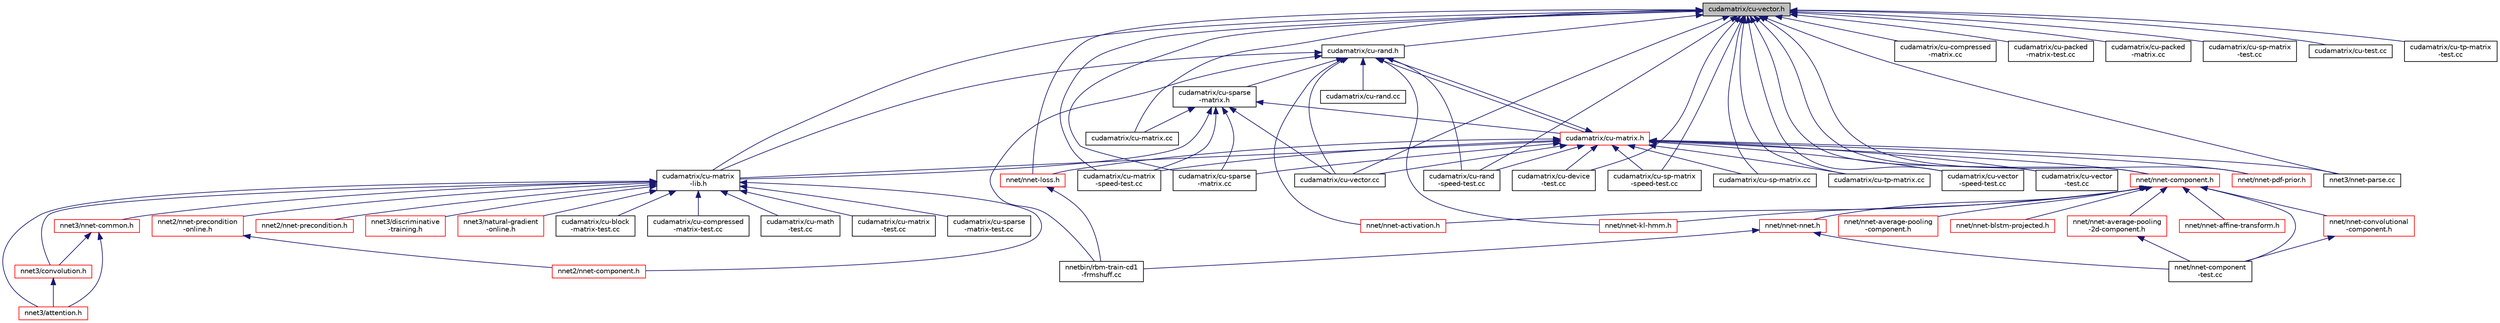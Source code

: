 digraph "cudamatrix/cu-vector.h"
{
  edge [fontname="Helvetica",fontsize="10",labelfontname="Helvetica",labelfontsize="10"];
  node [fontname="Helvetica",fontsize="10",shape=record];
  Node38 [label="cudamatrix/cu-vector.h",height=0.2,width=0.4,color="black", fillcolor="grey75", style="filled", fontcolor="black"];
  Node38 -> Node39 [dir="back",color="midnightblue",fontsize="10",style="solid",fontname="Helvetica"];
  Node39 [label="cudamatrix/cu-matrix\l-lib.h",height=0.2,width=0.4,color="black", fillcolor="white", style="filled",URL="$cu-matrix-lib_8h.html"];
  Node39 -> Node40 [dir="back",color="midnightblue",fontsize="10",style="solid",fontname="Helvetica"];
  Node40 [label="cudamatrix/cu-block\l-matrix-test.cc",height=0.2,width=0.4,color="black", fillcolor="white", style="filled",URL="$cu-block-matrix-test_8cc.html"];
  Node39 -> Node41 [dir="back",color="midnightblue",fontsize="10",style="solid",fontname="Helvetica"];
  Node41 [label="cudamatrix/cu-compressed\l-matrix-test.cc",height=0.2,width=0.4,color="black", fillcolor="white", style="filled",URL="$cu-compressed-matrix-test_8cc.html"];
  Node39 -> Node42 [dir="back",color="midnightblue",fontsize="10",style="solid",fontname="Helvetica"];
  Node42 [label="cudamatrix/cu-math\l-test.cc",height=0.2,width=0.4,color="black", fillcolor="white", style="filled",URL="$cu-math-test_8cc.html"];
  Node39 -> Node43 [dir="back",color="midnightblue",fontsize="10",style="solid",fontname="Helvetica"];
  Node43 [label="cudamatrix/cu-matrix\l-test.cc",height=0.2,width=0.4,color="black", fillcolor="white", style="filled",URL="$cu-matrix-test_8cc.html"];
  Node39 -> Node44 [dir="back",color="midnightblue",fontsize="10",style="solid",fontname="Helvetica"];
  Node44 [label="cudamatrix/cu-sparse\l-matrix-test.cc",height=0.2,width=0.4,color="black", fillcolor="white", style="filled",URL="$cu-sparse-matrix-test_8cc.html"];
  Node39 -> Node45 [dir="back",color="midnightblue",fontsize="10",style="solid",fontname="Helvetica"];
  Node45 [label="nnet3/nnet-common.h",height=0.2,width=0.4,color="red", fillcolor="white", style="filled",URL="$nnet-common_8h.html"];
  Node45 -> Node169 [dir="back",color="midnightblue",fontsize="10",style="solid",fontname="Helvetica"];
  Node169 [label="nnet3/attention.h",height=0.2,width=0.4,color="red", fillcolor="white", style="filled",URL="$attention_8h.html",tooltip="This file contains the lower-level interface for self-attention. "];
  Node45 -> Node172 [dir="back",color="midnightblue",fontsize="10",style="solid",fontname="Helvetica"];
  Node172 [label="nnet3/convolution.h",height=0.2,width=0.4,color="red", fillcolor="white", style="filled",URL="$convolution_8h.html",tooltip="This file contains some fairly low-level utilities for implementing convolutional neural networks and..."];
  Node172 -> Node169 [dir="back",color="midnightblue",fontsize="10",style="solid",fontname="Helvetica"];
  Node39 -> Node176 [dir="back",color="midnightblue",fontsize="10",style="solid",fontname="Helvetica"];
  Node176 [label="nnet2/nnet-component.h",height=0.2,width=0.4,color="red", fillcolor="white", style="filled",URL="$_2nnet-component_8h.html"];
  Node39 -> Node280 [dir="back",color="midnightblue",fontsize="10",style="solid",fontname="Helvetica"];
  Node280 [label="nnet2/nnet-precondition\l-online.h",height=0.2,width=0.4,color="red", fillcolor="white", style="filled",URL="$nnet-precondition-online_8h.html"];
  Node280 -> Node176 [dir="back",color="midnightblue",fontsize="10",style="solid",fontname="Helvetica"];
  Node39 -> Node283 [dir="back",color="midnightblue",fontsize="10",style="solid",fontname="Helvetica"];
  Node283 [label="nnet2/nnet-precondition.h",height=0.2,width=0.4,color="red", fillcolor="white", style="filled",URL="$nnet-precondition_8h.html"];
  Node39 -> Node169 [dir="back",color="midnightblue",fontsize="10",style="solid",fontname="Helvetica"];
  Node39 -> Node172 [dir="back",color="midnightblue",fontsize="10",style="solid",fontname="Helvetica"];
  Node39 -> Node286 [dir="back",color="midnightblue",fontsize="10",style="solid",fontname="Helvetica"];
  Node286 [label="nnet3/discriminative\l-training.h",height=0.2,width=0.4,color="red", fillcolor="white", style="filled",URL="$discriminative-training_8h.html"];
  Node39 -> Node288 [dir="back",color="midnightblue",fontsize="10",style="solid",fontname="Helvetica"];
  Node288 [label="nnet3/natural-gradient\l-online.h",height=0.2,width=0.4,color="red", fillcolor="white", style="filled",URL="$natural-gradient-online_8h.html"];
  Node38 -> Node291 [dir="back",color="midnightblue",fontsize="10",style="solid",fontname="Helvetica"];
  Node291 [label="cudamatrix/cu-rand.h",height=0.2,width=0.4,color="black", fillcolor="white", style="filled",URL="$cu-rand_8h.html"];
  Node291 -> Node292 [dir="back",color="midnightblue",fontsize="10",style="solid",fontname="Helvetica"];
  Node292 [label="cudamatrix/cu-matrix.h",height=0.2,width=0.4,color="red", fillcolor="white", style="filled",URL="$cu-matrix_8h.html"];
  Node292 -> Node39 [dir="back",color="midnightblue",fontsize="10",style="solid",fontname="Helvetica"];
  Node292 -> Node291 [dir="back",color="midnightblue",fontsize="10",style="solid",fontname="Helvetica"];
  Node292 -> Node311 [dir="back",color="midnightblue",fontsize="10",style="solid",fontname="Helvetica"];
  Node311 [label="cudamatrix/cu-device\l-test.cc",height=0.2,width=0.4,color="black", fillcolor="white", style="filled",URL="$cu-device-test_8cc.html"];
  Node292 -> Node295 [dir="back",color="midnightblue",fontsize="10",style="solid",fontname="Helvetica"];
  Node295 [label="cudamatrix/cu-matrix\l-speed-test.cc",height=0.2,width=0.4,color="black", fillcolor="white", style="filled",URL="$cu-matrix-speed-test_8cc.html"];
  Node292 -> Node313 [dir="back",color="midnightblue",fontsize="10",style="solid",fontname="Helvetica"];
  Node313 [label="cudamatrix/cu-rand\l-speed-test.cc",height=0.2,width=0.4,color="black", fillcolor="white", style="filled",URL="$cu-rand-speed-test_8cc.html"];
  Node292 -> Node298 [dir="back",color="midnightblue",fontsize="10",style="solid",fontname="Helvetica"];
  Node298 [label="cudamatrix/cu-sp-matrix\l-speed-test.cc",height=0.2,width=0.4,color="black", fillcolor="white", style="filled",URL="$cu-sp-matrix-speed-test_8cc.html"];
  Node292 -> Node300 [dir="back",color="midnightblue",fontsize="10",style="solid",fontname="Helvetica"];
  Node300 [label="cudamatrix/cu-sp-matrix.cc",height=0.2,width=0.4,color="black", fillcolor="white", style="filled",URL="$cu-sp-matrix_8cc.html"];
  Node292 -> Node314 [dir="back",color="midnightblue",fontsize="10",style="solid",fontname="Helvetica"];
  Node314 [label="cudamatrix/cu-sparse\l-matrix.cc",height=0.2,width=0.4,color="black", fillcolor="white", style="filled",URL="$cu-sparse-matrix_8cc.html"];
  Node292 -> Node303 [dir="back",color="midnightblue",fontsize="10",style="solid",fontname="Helvetica"];
  Node303 [label="cudamatrix/cu-tp-matrix.cc",height=0.2,width=0.4,color="black", fillcolor="white", style="filled",URL="$cu-tp-matrix_8cc.html"];
  Node292 -> Node315 [dir="back",color="midnightblue",fontsize="10",style="solid",fontname="Helvetica"];
  Node315 [label="cudamatrix/cu-vector\l-speed-test.cc",height=0.2,width=0.4,color="black", fillcolor="white", style="filled",URL="$cu-vector-speed-test_8cc.html"];
  Node292 -> Node304 [dir="back",color="midnightblue",fontsize="10",style="solid",fontname="Helvetica"];
  Node304 [label="cudamatrix/cu-vector\l-test.cc",height=0.2,width=0.4,color="black", fillcolor="white", style="filled",URL="$cu-vector-test_8cc.html"];
  Node292 -> Node305 [dir="back",color="midnightblue",fontsize="10",style="solid",fontname="Helvetica"];
  Node305 [label="cudamatrix/cu-vector.cc",height=0.2,width=0.4,color="black", fillcolor="white", style="filled",URL="$cu-vector_8cc.html"];
  Node292 -> Node316 [dir="back",color="midnightblue",fontsize="10",style="solid",fontname="Helvetica"];
  Node316 [label="nnet/nnet-component.h",height=0.2,width=0.4,color="red", fillcolor="white", style="filled",URL="$nnet-component_8h.html"];
  Node316 -> Node317 [dir="back",color="midnightblue",fontsize="10",style="solid",fontname="Helvetica"];
  Node317 [label="nnet/nnet-activation.h",height=0.2,width=0.4,color="red", fillcolor="white", style="filled",URL="$nnet-activation_8h.html"];
  Node316 -> Node323 [dir="back",color="midnightblue",fontsize="10",style="solid",fontname="Helvetica"];
  Node323 [label="nnet/nnet-affine-transform.h",height=0.2,width=0.4,color="red", fillcolor="white", style="filled",URL="$nnet-affine-transform_8h.html"];
  Node316 -> Node325 [dir="back",color="midnightblue",fontsize="10",style="solid",fontname="Helvetica"];
  Node325 [label="nnet/nnet-average-pooling\l-2d-component.h",height=0.2,width=0.4,color="red", fillcolor="white", style="filled",URL="$nnet-average-pooling-2d-component_8h.html"];
  Node325 -> Node326 [dir="back",color="midnightblue",fontsize="10",style="solid",fontname="Helvetica"];
  Node326 [label="nnet/nnet-component\l-test.cc",height=0.2,width=0.4,color="black", fillcolor="white", style="filled",URL="$nnet-component-test_8cc.html"];
  Node316 -> Node327 [dir="back",color="midnightblue",fontsize="10",style="solid",fontname="Helvetica"];
  Node327 [label="nnet/nnet-average-pooling\l-component.h",height=0.2,width=0.4,color="red", fillcolor="white", style="filled",URL="$nnet-average-pooling-component_8h.html"];
  Node316 -> Node328 [dir="back",color="midnightblue",fontsize="10",style="solid",fontname="Helvetica"];
  Node328 [label="nnet/nnet-blstm-projected.h",height=0.2,width=0.4,color="red", fillcolor="white", style="filled",URL="$nnet-blstm-projected_8h.html"];
  Node316 -> Node326 [dir="back",color="midnightblue",fontsize="10",style="solid",fontname="Helvetica"];
  Node316 -> Node329 [dir="back",color="midnightblue",fontsize="10",style="solid",fontname="Helvetica"];
  Node329 [label="nnet/nnet-nnet.h",height=0.2,width=0.4,color="red", fillcolor="white", style="filled",URL="$nnet-nnet_8h.html"];
  Node329 -> Node326 [dir="back",color="midnightblue",fontsize="10",style="solid",fontname="Helvetica"];
  Node329 -> Node332 [dir="back",color="midnightblue",fontsize="10",style="solid",fontname="Helvetica"];
  Node332 [label="nnetbin/rbm-train-cd1\l-frmshuff.cc",height=0.2,width=0.4,color="black", fillcolor="white", style="filled",URL="$rbm-train-cd1-frmshuff_8cc.html"];
  Node316 -> Node349 [dir="back",color="midnightblue",fontsize="10",style="solid",fontname="Helvetica"];
  Node349 [label="nnet/nnet-convolutional\l-component.h",height=0.2,width=0.4,color="red", fillcolor="white", style="filled",URL="$nnet-convolutional-component_8h.html"];
  Node349 -> Node326 [dir="back",color="midnightblue",fontsize="10",style="solid",fontname="Helvetica"];
  Node316 -> Node354 [dir="back",color="midnightblue",fontsize="10",style="solid",fontname="Helvetica"];
  Node354 [label="nnet/nnet-kl-hmm.h",height=0.2,width=0.4,color="red", fillcolor="white", style="filled",URL="$nnet-kl-hmm_8h.html"];
  Node292 -> Node365 [dir="back",color="midnightblue",fontsize="10",style="solid",fontname="Helvetica"];
  Node365 [label="nnet/nnet-loss.h",height=0.2,width=0.4,color="red", fillcolor="white", style="filled",URL="$nnet-loss_8h.html"];
  Node365 -> Node332 [dir="back",color="midnightblue",fontsize="10",style="solid",fontname="Helvetica"];
  Node292 -> Node366 [dir="back",color="midnightblue",fontsize="10",style="solid",fontname="Helvetica"];
  Node366 [label="nnet/nnet-pdf-prior.h",height=0.2,width=0.4,color="red", fillcolor="white", style="filled",URL="$nnet-pdf-prior_8h.html"];
  Node292 -> Node372 [dir="back",color="midnightblue",fontsize="10",style="solid",fontname="Helvetica"];
  Node372 [label="nnet3/nnet-parse.cc",height=0.2,width=0.4,color="black", fillcolor="white", style="filled",URL="$nnet-parse_8cc.html"];
  Node291 -> Node373 [dir="back",color="midnightblue",fontsize="10",style="solid",fontname="Helvetica"];
  Node373 [label="cudamatrix/cu-sparse\l-matrix.h",height=0.2,width=0.4,color="black", fillcolor="white", style="filled",URL="$cu-sparse-matrix_8h.html"];
  Node373 -> Node292 [dir="back",color="midnightblue",fontsize="10",style="solid",fontname="Helvetica"];
  Node373 -> Node39 [dir="back",color="midnightblue",fontsize="10",style="solid",fontname="Helvetica"];
  Node373 -> Node295 [dir="back",color="midnightblue",fontsize="10",style="solid",fontname="Helvetica"];
  Node373 -> Node296 [dir="back",color="midnightblue",fontsize="10",style="solid",fontname="Helvetica"];
  Node296 [label="cudamatrix/cu-matrix.cc",height=0.2,width=0.4,color="black", fillcolor="white", style="filled",URL="$cu-matrix_8cc.html"];
  Node373 -> Node314 [dir="back",color="midnightblue",fontsize="10",style="solid",fontname="Helvetica"];
  Node373 -> Node305 [dir="back",color="midnightblue",fontsize="10",style="solid",fontname="Helvetica"];
  Node291 -> Node39 [dir="back",color="midnightblue",fontsize="10",style="solid",fontname="Helvetica"];
  Node291 -> Node313 [dir="back",color="midnightblue",fontsize="10",style="solid",fontname="Helvetica"];
  Node291 -> Node374 [dir="back",color="midnightblue",fontsize="10",style="solid",fontname="Helvetica"];
  Node374 [label="cudamatrix/cu-rand.cc",height=0.2,width=0.4,color="black", fillcolor="white", style="filled",URL="$cu-rand_8cc.html"];
  Node291 -> Node305 [dir="back",color="midnightblue",fontsize="10",style="solid",fontname="Helvetica"];
  Node291 -> Node317 [dir="back",color="midnightblue",fontsize="10",style="solid",fontname="Helvetica"];
  Node291 -> Node354 [dir="back",color="midnightblue",fontsize="10",style="solid",fontname="Helvetica"];
  Node291 -> Node332 [dir="back",color="midnightblue",fontsize="10",style="solid",fontname="Helvetica"];
  Node38 -> Node309 [dir="back",color="midnightblue",fontsize="10",style="solid",fontname="Helvetica"];
  Node309 [label="cudamatrix/cu-compressed\l-matrix.cc",height=0.2,width=0.4,color="black", fillcolor="white", style="filled",URL="$cu-compressed-matrix_8cc.html"];
  Node38 -> Node311 [dir="back",color="midnightblue",fontsize="10",style="solid",fontname="Helvetica"];
  Node38 -> Node295 [dir="back",color="midnightblue",fontsize="10",style="solid",fontname="Helvetica"];
  Node38 -> Node296 [dir="back",color="midnightblue",fontsize="10",style="solid",fontname="Helvetica"];
  Node38 -> Node297 [dir="back",color="midnightblue",fontsize="10",style="solid",fontname="Helvetica"];
  Node297 [label="cudamatrix/cu-packed\l-matrix-test.cc",height=0.2,width=0.4,color="black", fillcolor="white", style="filled",URL="$cu-packed-matrix-test_8cc.html"];
  Node38 -> Node307 [dir="back",color="midnightblue",fontsize="10",style="solid",fontname="Helvetica"];
  Node307 [label="cudamatrix/cu-packed\l-matrix.cc",height=0.2,width=0.4,color="black", fillcolor="white", style="filled",URL="$cu-packed-matrix_8cc.html"];
  Node38 -> Node313 [dir="back",color="midnightblue",fontsize="10",style="solid",fontname="Helvetica"];
  Node38 -> Node298 [dir="back",color="midnightblue",fontsize="10",style="solid",fontname="Helvetica"];
  Node38 -> Node299 [dir="back",color="midnightblue",fontsize="10",style="solid",fontname="Helvetica"];
  Node299 [label="cudamatrix/cu-sp-matrix\l-test.cc",height=0.2,width=0.4,color="black", fillcolor="white", style="filled",URL="$cu-sp-matrix-test_8cc.html"];
  Node38 -> Node300 [dir="back",color="midnightblue",fontsize="10",style="solid",fontname="Helvetica"];
  Node38 -> Node314 [dir="back",color="midnightblue",fontsize="10",style="solid",fontname="Helvetica"];
  Node38 -> Node301 [dir="back",color="midnightblue",fontsize="10",style="solid",fontname="Helvetica"];
  Node301 [label="cudamatrix/cu-test.cc",height=0.2,width=0.4,color="black", fillcolor="white", style="filled",URL="$cu-test_8cc.html"];
  Node38 -> Node302 [dir="back",color="midnightblue",fontsize="10",style="solid",fontname="Helvetica"];
  Node302 [label="cudamatrix/cu-tp-matrix\l-test.cc",height=0.2,width=0.4,color="black", fillcolor="white", style="filled",URL="$cu-tp-matrix-test_8cc.html"];
  Node38 -> Node303 [dir="back",color="midnightblue",fontsize="10",style="solid",fontname="Helvetica"];
  Node38 -> Node315 [dir="back",color="midnightblue",fontsize="10",style="solid",fontname="Helvetica"];
  Node38 -> Node304 [dir="back",color="midnightblue",fontsize="10",style="solid",fontname="Helvetica"];
  Node38 -> Node305 [dir="back",color="midnightblue",fontsize="10",style="solid",fontname="Helvetica"];
  Node38 -> Node316 [dir="back",color="midnightblue",fontsize="10",style="solid",fontname="Helvetica"];
  Node38 -> Node365 [dir="back",color="midnightblue",fontsize="10",style="solid",fontname="Helvetica"];
  Node38 -> Node366 [dir="back",color="midnightblue",fontsize="10",style="solid",fontname="Helvetica"];
  Node38 -> Node372 [dir="back",color="midnightblue",fontsize="10",style="solid",fontname="Helvetica"];
}

